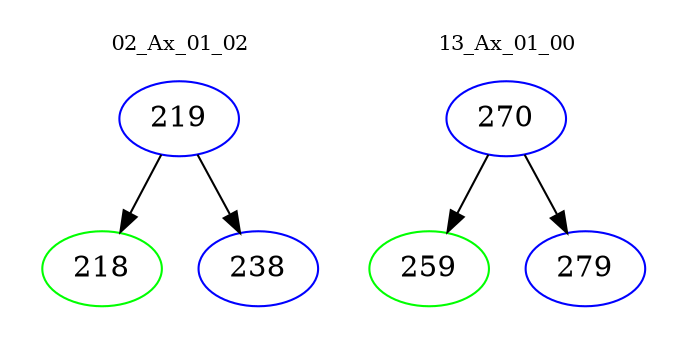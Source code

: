 digraph{
subgraph cluster_0 {
color = white
label = "02_Ax_01_02";
fontsize=10;
T0_219 [label="219", color="blue"]
T0_219 -> T0_218 [color="black"]
T0_218 [label="218", color="green"]
T0_219 -> T0_238 [color="black"]
T0_238 [label="238", color="blue"]
}
subgraph cluster_1 {
color = white
label = "13_Ax_01_00";
fontsize=10;
T1_270 [label="270", color="blue"]
T1_270 -> T1_259 [color="black"]
T1_259 [label="259", color="green"]
T1_270 -> T1_279 [color="black"]
T1_279 [label="279", color="blue"]
}
}
